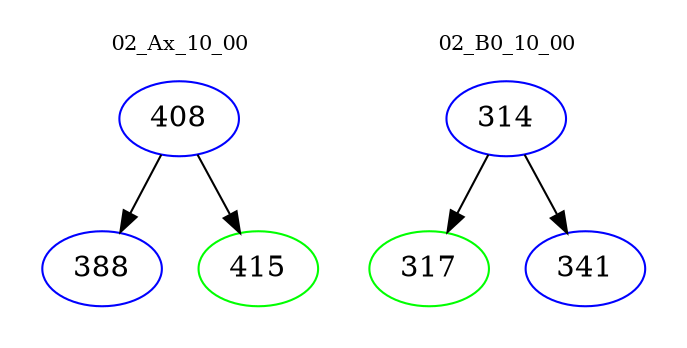digraph{
subgraph cluster_0 {
color = white
label = "02_Ax_10_00";
fontsize=10;
T0_408 [label="408", color="blue"]
T0_408 -> T0_388 [color="black"]
T0_388 [label="388", color="blue"]
T0_408 -> T0_415 [color="black"]
T0_415 [label="415", color="green"]
}
subgraph cluster_1 {
color = white
label = "02_B0_10_00";
fontsize=10;
T1_314 [label="314", color="blue"]
T1_314 -> T1_317 [color="black"]
T1_317 [label="317", color="green"]
T1_314 -> T1_341 [color="black"]
T1_341 [label="341", color="blue"]
}
}
